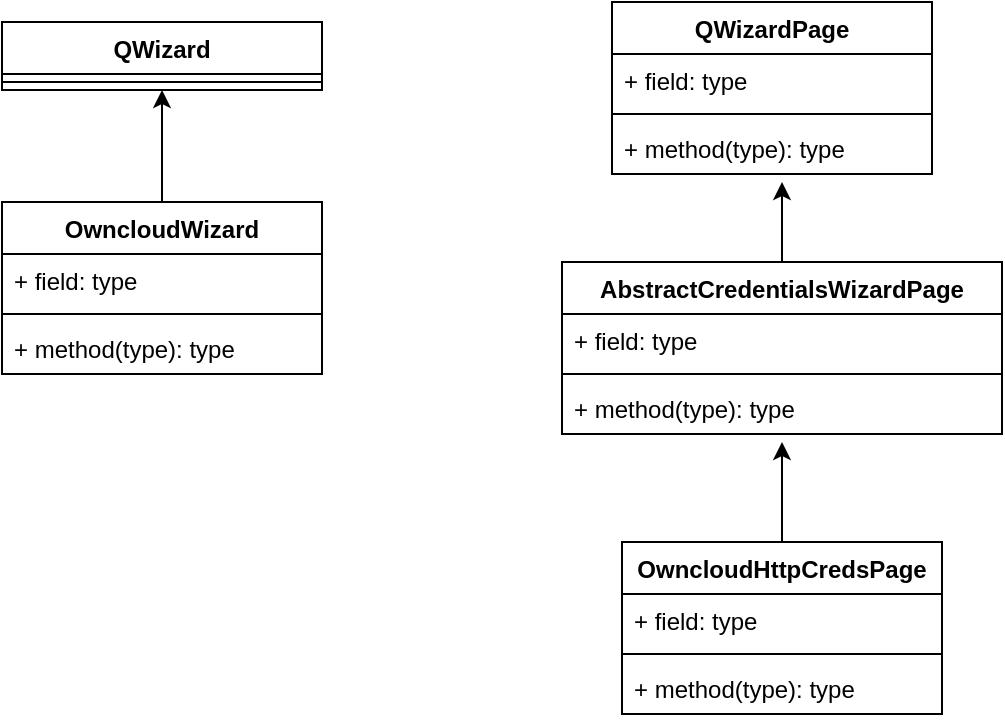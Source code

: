 <mxfile version="13.9.9" type="github"><diagram id="vngrg_Cz-5Vbme0ml3s5" name="Page-1"><mxGraphModel dx="1422" dy="776" grid="1" gridSize="10" guides="1" tooltips="1" connect="1" arrows="1" fold="1" page="1" pageScale="1" pageWidth="850" pageHeight="1100" math="0" shadow="0"><root><mxCell id="0"/><mxCell id="1" parent="0"/><mxCell id="kPqEmfX7nxWwr4if2TEt-2" value="QWizard&#xA;" style="swimlane;fontStyle=1;align=center;verticalAlign=top;childLayout=stackLayout;horizontal=1;startSize=26;horizontalStack=0;resizeParent=1;resizeParentMax=0;resizeLast=0;collapsible=1;marginBottom=0;" vertex="1" parent="1"><mxGeometry x="120" y="70" width="160" height="34" as="geometry"/></mxCell><mxCell id="kPqEmfX7nxWwr4if2TEt-4" value="" style="line;strokeWidth=1;fillColor=none;align=left;verticalAlign=middle;spacingTop=-1;spacingLeft=3;spacingRight=3;rotatable=0;labelPosition=right;points=[];portConstraint=eastwest;" vertex="1" parent="kPqEmfX7nxWwr4if2TEt-2"><mxGeometry y="26" width="160" height="8" as="geometry"/></mxCell><mxCell id="kPqEmfX7nxWwr4if2TEt-10" style="edgeStyle=orthogonalEdgeStyle;rounded=0;orthogonalLoop=1;jettySize=auto;html=1;entryX=0.5;entryY=1;entryDx=0;entryDy=0;" edge="1" parent="1" source="kPqEmfX7nxWwr4if2TEt-6" target="kPqEmfX7nxWwr4if2TEt-2"><mxGeometry relative="1" as="geometry"/></mxCell><mxCell id="kPqEmfX7nxWwr4if2TEt-6" value="OwncloudWizard" style="swimlane;fontStyle=1;align=center;verticalAlign=top;childLayout=stackLayout;horizontal=1;startSize=26;horizontalStack=0;resizeParent=1;resizeParentMax=0;resizeLast=0;collapsible=1;marginBottom=0;" vertex="1" parent="1"><mxGeometry x="120" y="160" width="160" height="86" as="geometry"/></mxCell><mxCell id="kPqEmfX7nxWwr4if2TEt-7" value="+ field: type" style="text;strokeColor=none;fillColor=none;align=left;verticalAlign=top;spacingLeft=4;spacingRight=4;overflow=hidden;rotatable=0;points=[[0,0.5],[1,0.5]];portConstraint=eastwest;" vertex="1" parent="kPqEmfX7nxWwr4if2TEt-6"><mxGeometry y="26" width="160" height="26" as="geometry"/></mxCell><mxCell id="kPqEmfX7nxWwr4if2TEt-8" value="" style="line;strokeWidth=1;fillColor=none;align=left;verticalAlign=middle;spacingTop=-1;spacingLeft=3;spacingRight=3;rotatable=0;labelPosition=right;points=[];portConstraint=eastwest;" vertex="1" parent="kPqEmfX7nxWwr4if2TEt-6"><mxGeometry y="52" width="160" height="8" as="geometry"/></mxCell><mxCell id="kPqEmfX7nxWwr4if2TEt-9" value="+ method(type): type" style="text;strokeColor=none;fillColor=none;align=left;verticalAlign=top;spacingLeft=4;spacingRight=4;overflow=hidden;rotatable=0;points=[[0,0.5],[1,0.5]];portConstraint=eastwest;" vertex="1" parent="kPqEmfX7nxWwr4if2TEt-6"><mxGeometry y="60" width="160" height="26" as="geometry"/></mxCell><mxCell id="kPqEmfX7nxWwr4if2TEt-20" style="edgeStyle=orthogonalEdgeStyle;rounded=0;orthogonalLoop=1;jettySize=auto;html=1;" edge="1" parent="1" source="kPqEmfX7nxWwr4if2TEt-12"><mxGeometry relative="1" as="geometry"><mxPoint x="510" y="150" as="targetPoint"/></mxGeometry></mxCell><mxCell id="kPqEmfX7nxWwr4if2TEt-12" value="AbstractCredentialsWizardPage" style="swimlane;fontStyle=1;align=center;verticalAlign=top;childLayout=stackLayout;horizontal=1;startSize=26;horizontalStack=0;resizeParent=1;resizeParentMax=0;resizeLast=0;collapsible=1;marginBottom=0;" vertex="1" parent="1"><mxGeometry x="400" y="190" width="220" height="86" as="geometry"/></mxCell><mxCell id="kPqEmfX7nxWwr4if2TEt-13" value="+ field: type" style="text;strokeColor=none;fillColor=none;align=left;verticalAlign=top;spacingLeft=4;spacingRight=4;overflow=hidden;rotatable=0;points=[[0,0.5],[1,0.5]];portConstraint=eastwest;" vertex="1" parent="kPqEmfX7nxWwr4if2TEt-12"><mxGeometry y="26" width="220" height="26" as="geometry"/></mxCell><mxCell id="kPqEmfX7nxWwr4if2TEt-14" value="" style="line;strokeWidth=1;fillColor=none;align=left;verticalAlign=middle;spacingTop=-1;spacingLeft=3;spacingRight=3;rotatable=0;labelPosition=right;points=[];portConstraint=eastwest;" vertex="1" parent="kPqEmfX7nxWwr4if2TEt-12"><mxGeometry y="52" width="220" height="8" as="geometry"/></mxCell><mxCell id="kPqEmfX7nxWwr4if2TEt-15" value="+ method(type): type" style="text;strokeColor=none;fillColor=none;align=left;verticalAlign=top;spacingLeft=4;spacingRight=4;overflow=hidden;rotatable=0;points=[[0,0.5],[1,0.5]];portConstraint=eastwest;" vertex="1" parent="kPqEmfX7nxWwr4if2TEt-12"><mxGeometry y="60" width="220" height="26" as="geometry"/></mxCell><mxCell id="kPqEmfX7nxWwr4if2TEt-16" value="QWizardPage" style="swimlane;fontStyle=1;align=center;verticalAlign=top;childLayout=stackLayout;horizontal=1;startSize=26;horizontalStack=0;resizeParent=1;resizeParentMax=0;resizeLast=0;collapsible=1;marginBottom=0;" vertex="1" parent="1"><mxGeometry x="425" y="60" width="160" height="86" as="geometry"/></mxCell><mxCell id="kPqEmfX7nxWwr4if2TEt-17" value="+ field: type" style="text;strokeColor=none;fillColor=none;align=left;verticalAlign=top;spacingLeft=4;spacingRight=4;overflow=hidden;rotatable=0;points=[[0,0.5],[1,0.5]];portConstraint=eastwest;" vertex="1" parent="kPqEmfX7nxWwr4if2TEt-16"><mxGeometry y="26" width="160" height="26" as="geometry"/></mxCell><mxCell id="kPqEmfX7nxWwr4if2TEt-18" value="" style="line;strokeWidth=1;fillColor=none;align=left;verticalAlign=middle;spacingTop=-1;spacingLeft=3;spacingRight=3;rotatable=0;labelPosition=right;points=[];portConstraint=eastwest;" vertex="1" parent="kPqEmfX7nxWwr4if2TEt-16"><mxGeometry y="52" width="160" height="8" as="geometry"/></mxCell><mxCell id="kPqEmfX7nxWwr4if2TEt-19" value="+ method(type): type" style="text;strokeColor=none;fillColor=none;align=left;verticalAlign=top;spacingLeft=4;spacingRight=4;overflow=hidden;rotatable=0;points=[[0,0.5],[1,0.5]];portConstraint=eastwest;" vertex="1" parent="kPqEmfX7nxWwr4if2TEt-16"><mxGeometry y="60" width="160" height="26" as="geometry"/></mxCell><mxCell id="kPqEmfX7nxWwr4if2TEt-25" style="edgeStyle=orthogonalEdgeStyle;rounded=0;orthogonalLoop=1;jettySize=auto;html=1;exitX=0.5;exitY=0;exitDx=0;exitDy=0;" edge="1" parent="1" source="kPqEmfX7nxWwr4if2TEt-21"><mxGeometry relative="1" as="geometry"><mxPoint x="510" y="280" as="targetPoint"/></mxGeometry></mxCell><mxCell id="kPqEmfX7nxWwr4if2TEt-21" value="OwncloudHttpCredsPage" style="swimlane;fontStyle=1;align=center;verticalAlign=top;childLayout=stackLayout;horizontal=1;startSize=26;horizontalStack=0;resizeParent=1;resizeParentMax=0;resizeLast=0;collapsible=1;marginBottom=0;" vertex="1" parent="1"><mxGeometry x="430" y="330" width="160" height="86" as="geometry"/></mxCell><mxCell id="kPqEmfX7nxWwr4if2TEt-22" value="+ field: type" style="text;strokeColor=none;fillColor=none;align=left;verticalAlign=top;spacingLeft=4;spacingRight=4;overflow=hidden;rotatable=0;points=[[0,0.5],[1,0.5]];portConstraint=eastwest;" vertex="1" parent="kPqEmfX7nxWwr4if2TEt-21"><mxGeometry y="26" width="160" height="26" as="geometry"/></mxCell><mxCell id="kPqEmfX7nxWwr4if2TEt-23" value="" style="line;strokeWidth=1;fillColor=none;align=left;verticalAlign=middle;spacingTop=-1;spacingLeft=3;spacingRight=3;rotatable=0;labelPosition=right;points=[];portConstraint=eastwest;" vertex="1" parent="kPqEmfX7nxWwr4if2TEt-21"><mxGeometry y="52" width="160" height="8" as="geometry"/></mxCell><mxCell id="kPqEmfX7nxWwr4if2TEt-24" value="+ method(type): type" style="text;strokeColor=none;fillColor=none;align=left;verticalAlign=top;spacingLeft=4;spacingRight=4;overflow=hidden;rotatable=0;points=[[0,0.5],[1,0.5]];portConstraint=eastwest;" vertex="1" parent="kPqEmfX7nxWwr4if2TEt-21"><mxGeometry y="60" width="160" height="26" as="geometry"/></mxCell></root></mxGraphModel></diagram></mxfile>